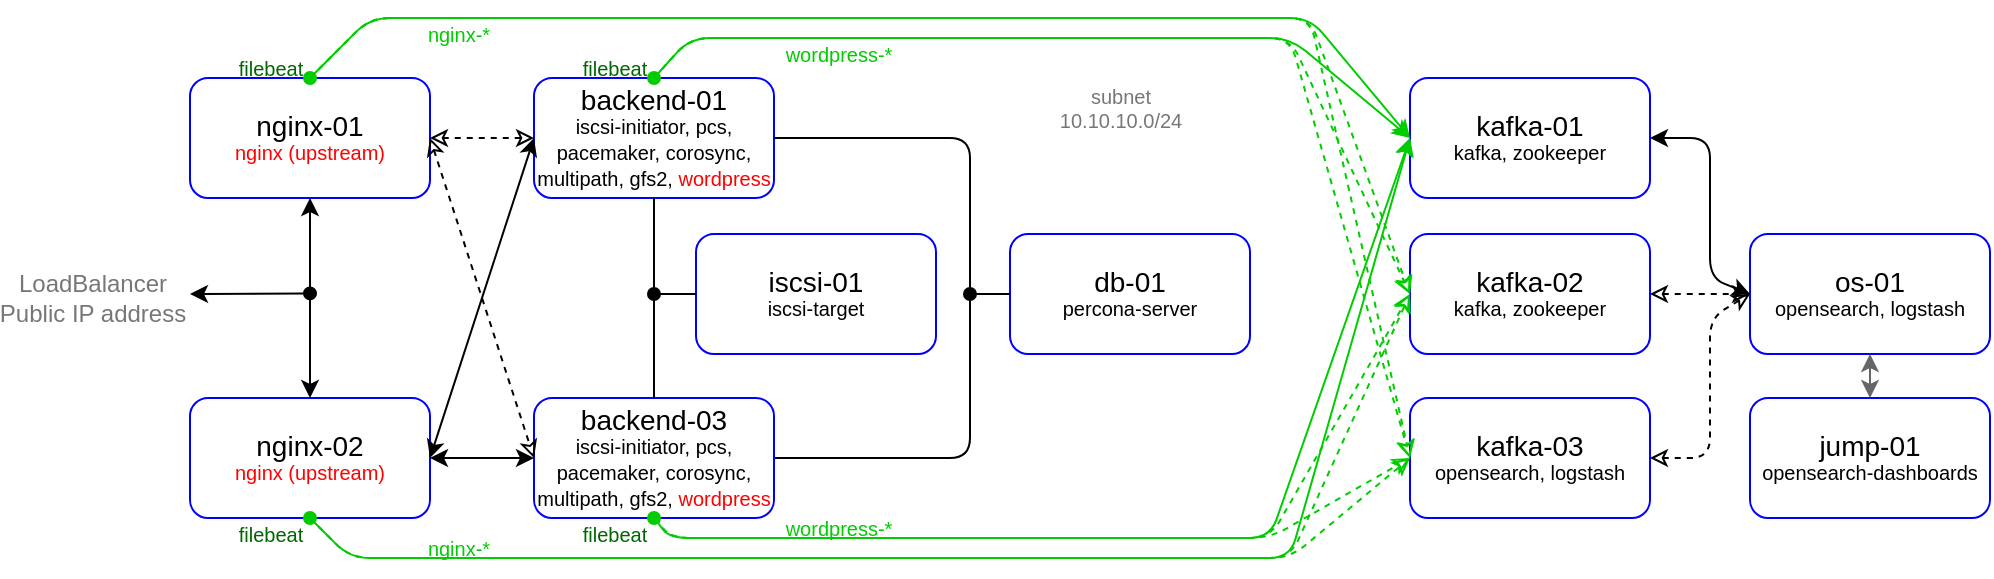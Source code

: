 <mxfile version="15.1.3" type="device"><diagram id="4IggmmZwFg4Mkd-BrONc" name="Страница 1"><mxGraphModel dx="1196" dy="650" grid="1" gridSize="10" guides="1" tooltips="1" connect="1" arrows="1" fold="1" page="1" pageScale="1" pageWidth="600" pageHeight="300" math="0" shadow="0"><root><mxCell id="0"/><mxCell id="1" parent="0"/><mxCell id="Nk4rxEVuKk_PFZayKbhd-2" value="&lt;p style=&quot;line-height: 100%&quot;&gt;&lt;font&gt;&lt;span style=&quot;font-size: 14px&quot;&gt;db-01&lt;br&gt;&lt;/span&gt;&lt;/font&gt;&lt;span style=&quot;font-size: 10px&quot;&gt;percona-server&lt;/span&gt;&lt;br&gt;&lt;/p&gt;" style="rounded=1;whiteSpace=wrap;html=1;strokeColor=#0000FF;" parent="1" vertex="1"><mxGeometry x="410" y="108" width="120" height="60" as="geometry"/></mxCell><mxCell id="Nk4rxEVuKk_PFZayKbhd-4" value="&lt;p style=&quot;line-height: 100%&quot;&gt;&lt;span style=&quot;font-size: 14px&quot;&gt;backend-01&lt;/span&gt;&lt;br&gt;&lt;span style=&quot;font-size: 10px&quot;&gt;iscsi-initiator, pcs, pacemaker, corosync, multipath, gfs2, &lt;font color=&quot;#ff0000&quot;&gt;wordpress&lt;/font&gt;&lt;/span&gt;&lt;br&gt;&lt;/p&gt;" style="rounded=1;whiteSpace=wrap;html=1;strokeColor=#0000FF;" parent="1" vertex="1"><mxGeometry x="172" y="30" width="120" height="60" as="geometry"/></mxCell><mxCell id="Nk4rxEVuKk_PFZayKbhd-6" value="&lt;p style=&quot;line-height: 100%&quot;&gt;&lt;span style=&quot;font-size: 14px&quot;&gt;nginx-01&lt;/span&gt;&lt;br&gt;&lt;span style=&quot;font-size: 10px&quot;&gt;&lt;font color=&quot;#ff0000&quot;&gt;nginx (upstream)&lt;/font&gt;&lt;/span&gt;&lt;br&gt;&lt;/p&gt;" style="rounded=1;whiteSpace=wrap;html=1;strokeColor=#0000FF;" parent="1" vertex="1"><mxGeometry y="30" width="120" height="60" as="geometry"/></mxCell><mxCell id="Nk4rxEVuKk_PFZayKbhd-11" value="" style="endArrow=oval;html=1;rounded=0;exitX=0;exitY=0.5;exitDx=0;exitDy=0;startArrow=none;startFill=0;endFill=1;" parent="1" source="Nk4rxEVuKk_PFZayKbhd-2" edge="1"><mxGeometry width="50" height="50" relative="1" as="geometry"><mxPoint x="370" y="100" as="sourcePoint"/><mxPoint x="390" y="138" as="targetPoint"/></mxGeometry></mxCell><mxCell id="Nk4rxEVuKk_PFZayKbhd-15" value="" style="endArrow=none;html=1;rounded=1;exitX=1;exitY=0.5;exitDx=0;exitDy=0;" parent="1" source="mSui1N4ihssYe-xkSYdv-1" edge="1"><mxGeometry width="50" height="50" relative="1" as="geometry"><mxPoint x="360" y="240" as="sourcePoint"/><mxPoint x="390" y="140" as="targetPoint"/><Array as="points"><mxPoint x="390" y="220"/></Array></mxGeometry></mxCell><mxCell id="Nk4rxEVuKk_PFZayKbhd-16" value="" style="endArrow=none;html=1;rounded=1;entryX=1;entryY=0.5;entryDx=0;entryDy=0;" parent="1" target="Nk4rxEVuKk_PFZayKbhd-4" edge="1"><mxGeometry width="50" height="50" relative="1" as="geometry"><mxPoint x="390" y="140" as="sourcePoint"/><mxPoint x="310" y="90" as="targetPoint"/><Array as="points"><mxPoint x="390" y="60"/></Array></mxGeometry></mxCell><mxCell id="mSui1N4ihssYe-xkSYdv-1" value="&lt;p style=&quot;line-height: 100%&quot;&gt;&lt;span style=&quot;font-size: 14px&quot;&gt;backend-03&lt;/span&gt;&lt;br&gt;&lt;span style=&quot;font-size: 10px&quot;&gt;iscsi-initiator, pcs, pacemaker, corosync, multipath, gfs2, &lt;font color=&quot;#ff0000&quot;&gt;wordpress&lt;/font&gt;&lt;/span&gt;&lt;br&gt;&lt;/p&gt;" style="rounded=1;whiteSpace=wrap;html=1;strokeColor=#0000FF;" parent="1" vertex="1"><mxGeometry x="172" y="190" width="120" height="60" as="geometry"/></mxCell><mxCell id="mSui1N4ihssYe-xkSYdv-4" value="&lt;font style=&quot;font-size: 10px&quot;&gt;subnet&lt;br&gt;10.10.10.0/24&lt;/font&gt;" style="edgeLabel;html=1;align=center;verticalAlign=middle;resizable=0;points=[];fontSize=8;fontColor=#777777;" parent="1" vertex="1" connectable="0"><mxGeometry x="470.002" y="46.995" as="geometry"><mxPoint x="-5" y="-2" as="offset"/></mxGeometry></mxCell><mxCell id="-WRoGn8kwcu14axJvP3w-1" value="&lt;p style=&quot;line-height: 100%&quot;&gt;&lt;span style=&quot;font-size: 14px&quot;&gt;nginx-02&lt;/span&gt;&lt;br&gt;&lt;span style=&quot;font-size: 10px&quot;&gt;&lt;font color=&quot;#ff0000&quot;&gt;nginx (upstream)&lt;/font&gt;&lt;/span&gt;&lt;br&gt;&lt;/p&gt;" style="rounded=1;whiteSpace=wrap;html=1;strokeColor=#0000FF;" parent="1" vertex="1"><mxGeometry y="190" width="120" height="60" as="geometry"/></mxCell><mxCell id="-WRoGn8kwcu14axJvP3w-3" value="" style="endArrow=classic;startArrow=classic;html=1;exitX=0.5;exitY=0;exitDx=0;exitDy=0;entryX=0.5;entryY=1;entryDx=0;entryDy=0;" parent="1" source="-WRoGn8kwcu14axJvP3w-1" target="Nk4rxEVuKk_PFZayKbhd-6" edge="1"><mxGeometry width="50" height="50" relative="1" as="geometry"><mxPoint x="90" y="120" as="sourcePoint"/><mxPoint x="140" y="70" as="targetPoint"/></mxGeometry></mxCell><mxCell id="-WRoGn8kwcu14axJvP3w-4" value="" style="endArrow=oval;html=1;startArrow=classic;startFill=1;endFill=1;" parent="1" edge="1"><mxGeometry width="50" height="50" relative="1" as="geometry"><mxPoint y="138" as="sourcePoint"/><mxPoint x="60" y="137.71" as="targetPoint"/></mxGeometry></mxCell><mxCell id="-WRoGn8kwcu14axJvP3w-5" value="" style="endArrow=classic;startArrow=classic;html=1;exitX=1;exitY=0.5;exitDx=0;exitDy=0;entryX=0;entryY=0.5;entryDx=0;entryDy=0;" parent="1" source="-WRoGn8kwcu14axJvP3w-1" target="mSui1N4ihssYe-xkSYdv-1" edge="1"><mxGeometry width="50" height="50" relative="1" as="geometry"><mxPoint x="120" y="120" as="sourcePoint"/><mxPoint x="170" y="160" as="targetPoint"/></mxGeometry></mxCell><mxCell id="-WRoGn8kwcu14axJvP3w-6" value="" style="endArrow=classic;startArrow=classic;html=1;entryX=0;entryY=0.5;entryDx=0;entryDy=0;rounded=1;exitX=1;exitY=0.5;exitDx=0;exitDy=0;" parent="1" source="-WRoGn8kwcu14axJvP3w-1" target="Nk4rxEVuKk_PFZayKbhd-4" edge="1"><mxGeometry width="50" height="50" relative="1" as="geometry"><mxPoint x="120" y="160" as="sourcePoint"/><mxPoint x="160" y="60" as="targetPoint"/></mxGeometry></mxCell><mxCell id="-WRoGn8kwcu14axJvP3w-7" value="" style="endArrow=classic;dashed=1;html=1;exitX=1;exitY=0.5;exitDx=0;exitDy=0;entryX=0;entryY=0.5;entryDx=0;entryDy=0;startArrow=classic;startFill=0;endFill=0;" parent="1" source="Nk4rxEVuKk_PFZayKbhd-6" target="Nk4rxEVuKk_PFZayKbhd-4" edge="1"><mxGeometry width="50" height="50" relative="1" as="geometry"><mxPoint x="250" y="120" as="sourcePoint"/><mxPoint x="150" y="40" as="targetPoint"/></mxGeometry></mxCell><mxCell id="-WRoGn8kwcu14axJvP3w-8" value="" style="endArrow=classic;dashed=1;html=1;exitX=1;exitY=0.5;exitDx=0;exitDy=0;entryX=0;entryY=0.5;entryDx=0;entryDy=0;startArrow=classic;startFill=0;endFill=0;" parent="1" source="Nk4rxEVuKk_PFZayKbhd-6" target="mSui1N4ihssYe-xkSYdv-1" edge="1"><mxGeometry width="50" height="50" relative="1" as="geometry"><mxPoint x="130" y="40" as="sourcePoint"/><mxPoint x="180" y="-10" as="targetPoint"/></mxGeometry></mxCell><mxCell id="-WRoGn8kwcu14axJvP3w-9" value="&lt;p style=&quot;line-height: 100%&quot;&gt;&lt;span style=&quot;font-size: 14px&quot;&gt;iscsi-01&lt;/span&gt;&lt;br&gt;&lt;span style=&quot;font-size: 10px&quot;&gt;iscsi-target&lt;/span&gt;&lt;br&gt;&lt;/p&gt;" style="rounded=1;whiteSpace=wrap;html=1;strokeColor=#0000FF;" parent="1" vertex="1"><mxGeometry x="253" y="108" width="120" height="60" as="geometry"/></mxCell><mxCell id="-WRoGn8kwcu14axJvP3w-10" value="" style="endArrow=none;html=1;strokeColor=#000000;exitX=0.5;exitY=0;exitDx=0;exitDy=0;entryX=0.5;entryY=1;entryDx=0;entryDy=0;" parent="1" source="mSui1N4ihssYe-xkSYdv-1" target="Nk4rxEVuKk_PFZayKbhd-4" edge="1"><mxGeometry width="50" height="50" relative="1" as="geometry"><mxPoint x="310" y="150" as="sourcePoint"/><mxPoint x="360" y="100" as="targetPoint"/></mxGeometry></mxCell><mxCell id="-WRoGn8kwcu14axJvP3w-11" value="" style="endArrow=none;html=1;strokeColor=#000000;entryX=0;entryY=0.5;entryDx=0;entryDy=0;startArrow=oval;startFill=1;" parent="1" target="-WRoGn8kwcu14axJvP3w-9" edge="1"><mxGeometry width="50" height="50" relative="1" as="geometry"><mxPoint x="232" y="138" as="sourcePoint"/><mxPoint x="260" y="160" as="targetPoint"/></mxGeometry></mxCell><mxCell id="-WRoGn8kwcu14axJvP3w-12" value="&lt;font style=&quot;font-size: 12px&quot;&gt;LoadBalancer&lt;br&gt;Public IP address&lt;/font&gt;" style="edgeLabel;html=1;align=center;verticalAlign=middle;resizable=0;points=[];fontSize=8;fontColor=#777777;" parent="1" vertex="1" connectable="0"><mxGeometry x="-47.998" y="137.995" as="geometry"><mxPoint x="-1" y="2" as="offset"/></mxGeometry></mxCell><mxCell id="q85gnG0CihK2C5Sx0KsL-1" value="&lt;p style=&quot;line-height: 100%&quot;&gt;&lt;font&gt;&lt;span style=&quot;font-size: 14px&quot;&gt;kafka-02&lt;br&gt;&lt;/span&gt;&lt;/font&gt;&lt;span style=&quot;font-size: 10px&quot;&gt;kafka, zookeeper&lt;/span&gt;&lt;/p&gt;" style="rounded=1;whiteSpace=wrap;html=1;strokeColor=#0000FF;" parent="1" vertex="1"><mxGeometry x="610" y="108" width="120" height="60" as="geometry"/></mxCell><mxCell id="q85gnG0CihK2C5Sx0KsL-2" value="&lt;p style=&quot;line-height: 100%&quot;&gt;&lt;font&gt;&lt;span style=&quot;font-size: 14px&quot;&gt;kafka-01&lt;br&gt;&lt;/span&gt;&lt;/font&gt;&lt;span style=&quot;font-size: 10px&quot;&gt;kafka, zookeeper&lt;/span&gt;&lt;/p&gt;" style="rounded=1;whiteSpace=wrap;html=1;strokeColor=#0000FF;" parent="1" vertex="1"><mxGeometry x="610" y="30" width="120" height="60" as="geometry"/></mxCell><mxCell id="q85gnG0CihK2C5Sx0KsL-3" value="&lt;p style=&quot;line-height: 100%&quot;&gt;&lt;font&gt;&lt;span style=&quot;font-size: 14px&quot;&gt;kafka-03&lt;br&gt;&lt;/span&gt;&lt;/font&gt;&lt;span style=&quot;font-size: 10px&quot;&gt;opensearch, logstash&lt;/span&gt;&lt;/p&gt;" style="rounded=1;whiteSpace=wrap;html=1;strokeColor=#0000FF;" parent="1" vertex="1"><mxGeometry x="610" y="190" width="120" height="60" as="geometry"/></mxCell><mxCell id="q85gnG0CihK2C5Sx0KsL-4" value="" style="endArrow=classic;html=1;exitX=0.5;exitY=0;exitDx=0;exitDy=0;entryX=0;entryY=0.5;entryDx=0;entryDy=0;strokeColor=#00CC00;startArrow=oval;startFill=1;" parent="1" source="Nk4rxEVuKk_PFZayKbhd-6" target="q85gnG0CihK2C5Sx0KsL-2" edge="1"><mxGeometry width="50" height="50" relative="1" as="geometry"><mxPoint x="70" y="10" as="sourcePoint"/><mxPoint x="120" y="-40" as="targetPoint"/><Array as="points"><mxPoint x="90"/><mxPoint x="560"/></Array></mxGeometry></mxCell><mxCell id="q85gnG0CihK2C5Sx0KsL-7" value="" style="endArrow=classic;html=1;exitX=0.5;exitY=1;exitDx=0;exitDy=0;entryX=0;entryY=0.5;entryDx=0;entryDy=0;strokeColor=#00CC00;startArrow=oval;startFill=1;" parent="1" source="-WRoGn8kwcu14axJvP3w-1" target="q85gnG0CihK2C5Sx0KsL-2" edge="1"><mxGeometry width="50" height="50" relative="1" as="geometry"><mxPoint x="38" y="360" as="sourcePoint"/><mxPoint x="588" y="390" as="targetPoint"/><Array as="points"><mxPoint x="80" y="270"/><mxPoint x="550" y="270"/></Array></mxGeometry></mxCell><mxCell id="q85gnG0CihK2C5Sx0KsL-8" value="" style="endArrow=classic;html=1;exitX=0.5;exitY=0;exitDx=0;exitDy=0;strokeColor=#00CC00;entryX=0;entryY=0.5;entryDx=0;entryDy=0;startArrow=oval;startFill=1;" parent="1" source="Nk4rxEVuKk_PFZayKbhd-4" target="q85gnG0CihK2C5Sx0KsL-2" edge="1"><mxGeometry width="50" height="50" relative="1" as="geometry"><mxPoint x="70" y="40" as="sourcePoint"/><mxPoint x="550" y="70" as="targetPoint"/><Array as="points"><mxPoint x="250" y="10"/><mxPoint x="550" y="10"/></Array></mxGeometry></mxCell><mxCell id="q85gnG0CihK2C5Sx0KsL-9" value="" style="endArrow=classic;html=1;exitX=0.5;exitY=1;exitDx=0;exitDy=0;strokeColor=#00CC00;entryX=0;entryY=0.5;entryDx=0;entryDy=0;startArrow=oval;startFill=1;" parent="1" source="mSui1N4ihssYe-xkSYdv-1" target="q85gnG0CihK2C5Sx0KsL-2" edge="1"><mxGeometry width="50" height="50" relative="1" as="geometry"><mxPoint x="70" y="260" as="sourcePoint"/><mxPoint x="560" y="110" as="targetPoint"/><Array as="points"><mxPoint x="240" y="260"/><mxPoint x="540" y="260"/></Array></mxGeometry></mxCell><mxCell id="q85gnG0CihK2C5Sx0KsL-12" value="" style="endArrow=classic;html=1;exitX=0.5;exitY=0;exitDx=0;exitDy=0;entryX=0;entryY=0.5;entryDx=0;entryDy=0;strokeColor=#00CC00;dashed=1;endFill=0;" parent="1" target="q85gnG0CihK2C5Sx0KsL-1" edge="1"><mxGeometry width="50" height="50" relative="1" as="geometry"><mxPoint x="60" y="30" as="sourcePoint"/><mxPoint x="600" y="133" as="targetPoint"/><Array as="points"><mxPoint x="90"/><mxPoint x="560"/></Array></mxGeometry></mxCell><mxCell id="q85gnG0CihK2C5Sx0KsL-14" value="" style="endArrow=classic;html=1;exitX=0.5;exitY=0;exitDx=0;exitDy=0;entryX=0;entryY=0.5;entryDx=0;entryDy=0;strokeColor=#00CC00;dashed=1;endFill=0;" parent="1" target="q85gnG0CihK2C5Sx0KsL-3" edge="1"><mxGeometry width="50" height="50" relative="1" as="geometry"><mxPoint x="60" y="30" as="sourcePoint"/><mxPoint x="600" y="210" as="targetPoint"/><Array as="points"><mxPoint x="90"/><mxPoint x="560"/></Array></mxGeometry></mxCell><mxCell id="q85gnG0CihK2C5Sx0KsL-15" value="" style="endArrow=classic;html=1;exitX=0.5;exitY=0;exitDx=0;exitDy=0;strokeColor=#00CC00;dashed=1;endFill=0;entryX=0;entryY=0.5;entryDx=0;entryDy=0;" parent="1" target="q85gnG0CihK2C5Sx0KsL-1" edge="1"><mxGeometry width="50" height="50" relative="1" as="geometry"><mxPoint x="232" y="30" as="sourcePoint"/><mxPoint x="540" y="90" as="targetPoint"/><Array as="points"><mxPoint x="250" y="10"/><mxPoint x="550" y="10"/></Array></mxGeometry></mxCell><mxCell id="q85gnG0CihK2C5Sx0KsL-16" value="" style="endArrow=classic;html=1;exitX=0.5;exitY=0;exitDx=0;exitDy=0;strokeColor=#00CC00;dashed=1;endFill=0;entryX=0;entryY=0.5;entryDx=0;entryDy=0;" parent="1" target="q85gnG0CihK2C5Sx0KsL-3" edge="1"><mxGeometry width="50" height="50" relative="1" as="geometry"><mxPoint x="232" y="30" as="sourcePoint"/><mxPoint x="570" y="200" as="targetPoint"/><Array as="points"><mxPoint x="250" y="10"/><mxPoint x="550" y="10"/></Array></mxGeometry></mxCell><mxCell id="q85gnG0CihK2C5Sx0KsL-21" value="" style="endArrow=classic;html=1;exitX=0.5;exitY=1;exitDx=0;exitDy=0;strokeColor=#00CC00;dashed=1;endFill=0;entryX=0;entryY=0.5;entryDx=0;entryDy=0;" parent="1" target="q85gnG0CihK2C5Sx0KsL-1" edge="1"><mxGeometry width="50" height="50" relative="1" as="geometry"><mxPoint x="232" y="250" as="sourcePoint"/><mxPoint x="620" y="280" as="targetPoint"/><Array as="points"><mxPoint x="240" y="260"/><mxPoint x="540" y="260"/></Array></mxGeometry></mxCell><mxCell id="q85gnG0CihK2C5Sx0KsL-22" value="" style="endArrow=classic;html=1;exitX=0.5;exitY=1;exitDx=0;exitDy=0;strokeColor=#00CC00;dashed=1;endFill=0;entryX=0;entryY=0.5;entryDx=0;entryDy=0;" parent="1" target="q85gnG0CihK2C5Sx0KsL-3" edge="1"><mxGeometry width="50" height="50" relative="1" as="geometry"><mxPoint x="233" y="250" as="sourcePoint"/><mxPoint x="571" y="240" as="targetPoint"/><Array as="points"><mxPoint x="240" y="260"/><mxPoint x="540" y="260"/></Array></mxGeometry></mxCell><mxCell id="q85gnG0CihK2C5Sx0KsL-23" value="" style="endArrow=classic;html=1;exitX=0.5;exitY=1;exitDx=0;exitDy=0;strokeColor=#00CC00;dashed=1;endFill=0;entryX=0;entryY=0.5;entryDx=0;entryDy=0;" parent="1" target="q85gnG0CihK2C5Sx0KsL-1" edge="1"><mxGeometry width="50" height="50" relative="1" as="geometry"><mxPoint x="60" y="250" as="sourcePoint"/><mxPoint x="740" y="180" as="targetPoint"/><Array as="points"><mxPoint x="80" y="270"/><mxPoint x="550" y="270"/></Array></mxGeometry></mxCell><mxCell id="q85gnG0CihK2C5Sx0KsL-24" value="" style="endArrow=classic;html=1;exitX=0.5;exitY=1;exitDx=0;exitDy=0;strokeColor=#00CC00;dashed=1;endFill=0;entryX=0;entryY=0.5;entryDx=0;entryDy=0;" parent="1" target="q85gnG0CihK2C5Sx0KsL-3" edge="1"><mxGeometry width="50" height="50" relative="1" as="geometry"><mxPoint x="60" y="250" as="sourcePoint"/><mxPoint x="580" y="260" as="targetPoint"/><Array as="points"><mxPoint x="80" y="270"/><mxPoint x="550" y="270"/></Array></mxGeometry></mxCell><mxCell id="q85gnG0CihK2C5Sx0KsL-25" value="&lt;span style=&quot;font-size: 10px&quot;&gt;&lt;font color=&quot;#006600&quot;&gt;filebeat&lt;/font&gt;&lt;/span&gt;" style="edgeLabel;html=1;align=center;verticalAlign=middle;resizable=0;points=[];fontSize=8;fontColor=#777777;labelBackgroundColor=none;" parent="1" vertex="1" connectable="0"><mxGeometry x="46.002" y="26.995" as="geometry"><mxPoint x="-6" y="-2" as="offset"/></mxGeometry></mxCell><mxCell id="q85gnG0CihK2C5Sx0KsL-26" value="&lt;span style=&quot;font-size: 10px&quot;&gt;&lt;font color=&quot;#006600&quot;&gt;filebeat&lt;/font&gt;&lt;/span&gt;" style="edgeLabel;html=1;align=center;verticalAlign=middle;resizable=0;points=[];fontSize=8;fontColor=#777777;labelBackgroundColor=none;" parent="1" vertex="1" connectable="0"><mxGeometry x="218.002" y="26.995" as="geometry"><mxPoint x="-6" y="-2" as="offset"/></mxGeometry></mxCell><mxCell id="q85gnG0CihK2C5Sx0KsL-28" value="&lt;span style=&quot;font-size: 10px&quot;&gt;&lt;font color=&quot;#006600&quot;&gt;filebeat&lt;/font&gt;&lt;/span&gt;" style="edgeLabel;html=1;align=center;verticalAlign=middle;resizable=0;points=[];fontSize=8;fontColor=#777777;labelBackgroundColor=none;" parent="1" vertex="1" connectable="0"><mxGeometry x="46.002" y="259.995" as="geometry"><mxPoint x="-6" y="-2" as="offset"/></mxGeometry></mxCell><mxCell id="q85gnG0CihK2C5Sx0KsL-29" value="&lt;span style=&quot;font-size: 10px&quot;&gt;&lt;font color=&quot;#006600&quot;&gt;filebeat&lt;/font&gt;&lt;/span&gt;" style="edgeLabel;html=1;align=center;verticalAlign=middle;resizable=0;points=[];fontSize=8;fontColor=#777777;labelBackgroundColor=none;" parent="1" vertex="1" connectable="0"><mxGeometry x="218.002" y="259.995" as="geometry"><mxPoint x="-6" y="-2" as="offset"/></mxGeometry></mxCell><mxCell id="q85gnG0CihK2C5Sx0KsL-31" value="&lt;p style=&quot;line-height: 100%&quot;&gt;&lt;font&gt;&lt;span style=&quot;font-size: 14px&quot;&gt;os-01&lt;br&gt;&lt;/span&gt;&lt;/font&gt;&lt;span style=&quot;font-size: 10px&quot;&gt;opensearch, logstash&lt;/span&gt;&lt;/p&gt;" style="rounded=1;whiteSpace=wrap;html=1;strokeColor=#0000FF;" parent="1" vertex="1"><mxGeometry x="780" y="108" width="120" height="60" as="geometry"/></mxCell><mxCell id="q85gnG0CihK2C5Sx0KsL-32" value="" style="endArrow=classic;startArrow=classic;html=1;exitX=1;exitY=0.5;exitDx=0;exitDy=0;entryX=0;entryY=0.5;entryDx=0;entryDy=0;" parent="1" source="q85gnG0CihK2C5Sx0KsL-2" target="q85gnG0CihK2C5Sx0KsL-31" edge="1"><mxGeometry width="50" height="50" relative="1" as="geometry"><mxPoint x="730" y="190" as="sourcePoint"/><mxPoint x="780" y="140" as="targetPoint"/><Array as="points"><mxPoint x="760" y="60"/><mxPoint x="760" y="130"/></Array></mxGeometry></mxCell><mxCell id="q85gnG0CihK2C5Sx0KsL-33" value="" style="endArrow=classic;startArrow=classic;html=1;exitX=1;exitY=0.5;exitDx=0;exitDy=0;entryX=0;entryY=0.5;entryDx=0;entryDy=0;dashed=1;endFill=0;startFill=0;" parent="1" source="q85gnG0CihK2C5Sx0KsL-1" target="q85gnG0CihK2C5Sx0KsL-31" edge="1"><mxGeometry width="50" height="50" relative="1" as="geometry"><mxPoint x="740" y="70" as="sourcePoint"/><mxPoint x="785" y="146" as="targetPoint"/></mxGeometry></mxCell><mxCell id="q85gnG0CihK2C5Sx0KsL-34" value="" style="endArrow=classic;startArrow=classic;html=1;exitX=1;exitY=0.5;exitDx=0;exitDy=0;entryX=0;entryY=0.5;entryDx=0;entryDy=0;dashed=1;endFill=0;startFill=0;" parent="1" source="q85gnG0CihK2C5Sx0KsL-3" target="q85gnG0CihK2C5Sx0KsL-31" edge="1"><mxGeometry width="50" height="50" relative="1" as="geometry"><mxPoint x="740" y="148" as="sourcePoint"/><mxPoint x="785" y="146" as="targetPoint"/><Array as="points"><mxPoint x="760" y="220"/><mxPoint x="760" y="150"/></Array></mxGeometry></mxCell><mxCell id="MQGbB8RQCEPDR5gYEauF-1" value="&lt;p style=&quot;line-height: 100%&quot;&gt;&lt;font&gt;&lt;span style=&quot;font-size: 14px&quot;&gt;jump-01&lt;br&gt;&lt;/span&gt;&lt;/font&gt;&lt;span style=&quot;font-size: 10px&quot;&gt;opensearch-dashboards&lt;/span&gt;&lt;/p&gt;" style="rounded=1;whiteSpace=wrap;html=1;strokeColor=#0000FF;" vertex="1" parent="1"><mxGeometry x="780" y="190" width="120" height="60" as="geometry"/></mxCell><mxCell id="MQGbB8RQCEPDR5gYEauF-2" value="" style="endArrow=classic;startArrow=classic;html=1;entryX=0.5;entryY=0;entryDx=0;entryDy=0;strokeColor=#666666;exitX=0.5;exitY=1;exitDx=0;exitDy=0;" edge="1" parent="1" source="q85gnG0CihK2C5Sx0KsL-31" target="MQGbB8RQCEPDR5gYEauF-1"><mxGeometry width="50" height="50" relative="1" as="geometry"><mxPoint x="960" y="160" as="sourcePoint"/><mxPoint x="947" y="180" as="targetPoint"/></mxGeometry></mxCell><mxCell id="MQGbB8RQCEPDR5gYEauF-3" value="&lt;span style=&quot;font-size: 10px&quot;&gt;&lt;font color=&quot;#00cc00&quot;&gt;nginx-*&lt;/font&gt;&lt;/span&gt;" style="edgeLabel;html=1;align=center;verticalAlign=middle;resizable=0;points=[];fontSize=8;fontColor=#777777;labelBackgroundColor=none;" vertex="1" connectable="0" parent="1"><mxGeometry x="140.002" y="9.995" as="geometry"><mxPoint x="-6" y="-2" as="offset"/></mxGeometry></mxCell><mxCell id="MQGbB8RQCEPDR5gYEauF-4" value="&lt;span style=&quot;font-size: 10px&quot;&gt;&lt;font color=&quot;#00cc00&quot;&gt;nginx-*&lt;/font&gt;&lt;/span&gt;" style="edgeLabel;html=1;align=center;verticalAlign=middle;resizable=0;points=[];fontSize=8;fontColor=#777777;labelBackgroundColor=none;" vertex="1" connectable="0" parent="1"><mxGeometry x="140.002" y="266.995" as="geometry"><mxPoint x="-6" y="-2" as="offset"/></mxGeometry></mxCell><mxCell id="MQGbB8RQCEPDR5gYEauF-5" value="&lt;span style=&quot;font-size: 10px&quot;&gt;&lt;font color=&quot;#00cc00&quot;&gt;wordpress-*&lt;/font&gt;&lt;/span&gt;" style="edgeLabel;html=1;align=center;verticalAlign=middle;resizable=0;points=[];fontSize=8;fontColor=#777777;labelBackgroundColor=none;" vertex="1" connectable="0" parent="1"><mxGeometry x="330.002" y="256.995" as="geometry"><mxPoint x="-6" y="-2" as="offset"/></mxGeometry></mxCell><mxCell id="MQGbB8RQCEPDR5gYEauF-6" value="&lt;span style=&quot;font-size: 10px&quot;&gt;&lt;font color=&quot;#00cc00&quot;&gt;wordpress-*&lt;/font&gt;&lt;/span&gt;" style="edgeLabel;html=1;align=center;verticalAlign=middle;resizable=0;points=[];fontSize=8;fontColor=#777777;labelBackgroundColor=none;" vertex="1" connectable="0" parent="1"><mxGeometry x="330.002" y="19.995" as="geometry"><mxPoint x="-6" y="-2" as="offset"/></mxGeometry></mxCell></root></mxGraphModel></diagram></mxfile>